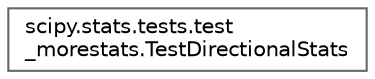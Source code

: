 digraph "Graphical Class Hierarchy"
{
 // LATEX_PDF_SIZE
  bgcolor="transparent";
  edge [fontname=Helvetica,fontsize=10,labelfontname=Helvetica,labelfontsize=10];
  node [fontname=Helvetica,fontsize=10,shape=box,height=0.2,width=0.4];
  rankdir="LR";
  Node0 [id="Node000000",label="scipy.stats.tests.test\l_morestats.TestDirectionalStats",height=0.2,width=0.4,color="grey40", fillcolor="white", style="filled",URL="$d4/d74/classscipy_1_1stats_1_1tests_1_1test__morestats_1_1TestDirectionalStats.html",tooltip=" "];
}
